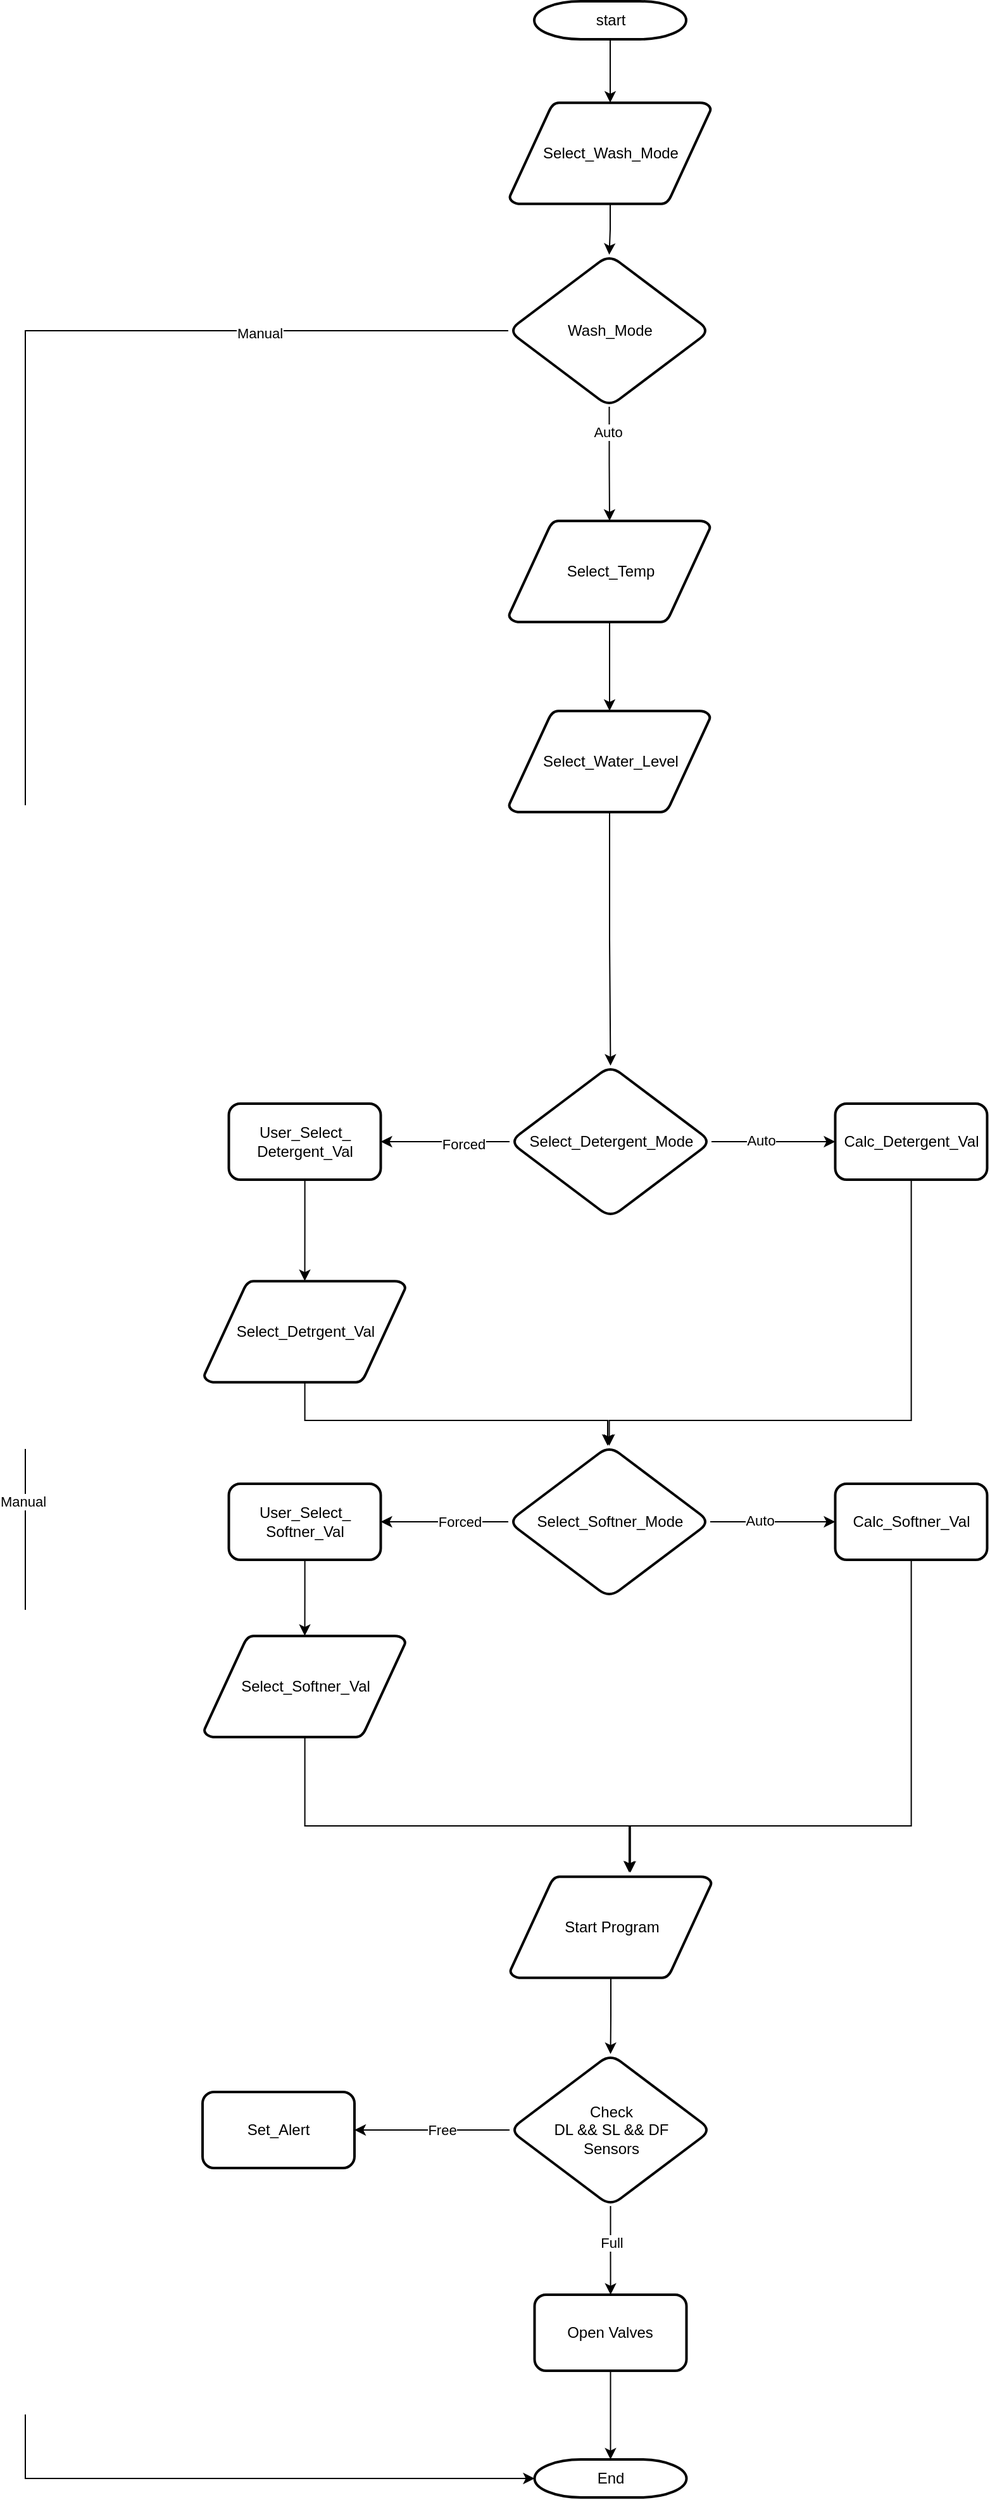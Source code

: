 <mxfile version="21.6.8" type="github" pages="4">
  <diagram id="6a731a19-8d31-9384-78a2-239565b7b9f0" name="Flow_Chart">
    <mxGraphModel dx="2118" dy="1350" grid="1" gridSize="10" guides="1" tooltips="1" connect="1" arrows="1" fold="1" page="1" pageScale="1" pageWidth="1169" pageHeight="827" background="none" math="0" shadow="0">
      <root>
        <mxCell id="0" />
        <mxCell id="1" parent="0" />
        <mxCell id="bVfaZKKpS5kE_KQOGeAX-162" value="" style="edgeStyle=orthogonalEdgeStyle;rounded=0;orthogonalLoop=1;jettySize=auto;html=1;" parent="1" source="2" target="bVfaZKKpS5kE_KQOGeAX-161" edge="1">
          <mxGeometry relative="1" as="geometry" />
        </mxCell>
        <mxCell id="2" value="start" style="shape=mxgraph.flowchart.terminator;strokeWidth=2;gradientColor=none;gradientDirection=north;fontStyle=0;html=1;" parent="1" vertex="1">
          <mxGeometry x="262" y="-80" width="120" height="30" as="geometry" />
        </mxCell>
        <mxCell id="bVfaZKKpS5kE_KQOGeAX-172" value="" style="edgeStyle=orthogonalEdgeStyle;rounded=0;orthogonalLoop=1;jettySize=auto;html=1;" parent="1" source="5" target="bVfaZKKpS5kE_KQOGeAX-55" edge="1">
          <mxGeometry relative="1" as="geometry" />
        </mxCell>
        <mxCell id="5" value="Select_Temp" style="shape=mxgraph.flowchart.data;strokeWidth=2;gradientColor=none;gradientDirection=north;fontStyle=0;html=1;" parent="1" vertex="1">
          <mxGeometry x="242" y="330" width="159" height="80" as="geometry" />
        </mxCell>
        <mxCell id="bVfaZKKpS5kE_KQOGeAX-173" value="" style="edgeStyle=orthogonalEdgeStyle;rounded=0;orthogonalLoop=1;jettySize=auto;html=1;entryX=0.5;entryY=0;entryDx=0;entryDy=0;" parent="1" source="bVfaZKKpS5kE_KQOGeAX-55" target="bVfaZKKpS5kE_KQOGeAX-69" edge="1">
          <mxGeometry relative="1" as="geometry">
            <mxPoint x="321" y="730" as="targetPoint" />
          </mxGeometry>
        </mxCell>
        <mxCell id="bVfaZKKpS5kE_KQOGeAX-55" value="Select_Water_Level" style="shape=mxgraph.flowchart.data;strokeWidth=2;gradientColor=none;gradientDirection=north;fontStyle=0;html=1;" parent="1" vertex="1">
          <mxGeometry x="242" y="480" width="159" height="80" as="geometry" />
        </mxCell>
        <mxCell id="bVfaZKKpS5kE_KQOGeAX-72" value="" style="edgeStyle=orthogonalEdgeStyle;rounded=0;orthogonalLoop=1;jettySize=auto;html=1;" parent="1" source="bVfaZKKpS5kE_KQOGeAX-69" target="bVfaZKKpS5kE_KQOGeAX-71" edge="1">
          <mxGeometry relative="1" as="geometry" />
        </mxCell>
        <mxCell id="bVfaZKKpS5kE_KQOGeAX-73" value="Auto" style="edgeLabel;html=1;align=center;verticalAlign=middle;resizable=0;points=[];" parent="bVfaZKKpS5kE_KQOGeAX-72" vertex="1" connectable="0">
          <mxGeometry x="-0.214" y="1" relative="1" as="geometry">
            <mxPoint as="offset" />
          </mxGeometry>
        </mxCell>
        <mxCell id="bVfaZKKpS5kE_KQOGeAX-75" value="" style="edgeStyle=orthogonalEdgeStyle;rounded=0;orthogonalLoop=1;jettySize=auto;html=1;" parent="1" source="bVfaZKKpS5kE_KQOGeAX-69" target="bVfaZKKpS5kE_KQOGeAX-74" edge="1">
          <mxGeometry relative="1" as="geometry" />
        </mxCell>
        <mxCell id="bVfaZKKpS5kE_KQOGeAX-76" value="Forced" style="edgeLabel;html=1;align=center;verticalAlign=middle;resizable=0;points=[];" parent="bVfaZKKpS5kE_KQOGeAX-75" vertex="1" connectable="0">
          <mxGeometry x="-0.276" y="2" relative="1" as="geometry">
            <mxPoint as="offset" />
          </mxGeometry>
        </mxCell>
        <mxCell id="bVfaZKKpS5kE_KQOGeAX-69" value="Select_Detergent_Mode" style="rhombus;whiteSpace=wrap;html=1;strokeWidth=2;gradientColor=none;gradientDirection=north;fontStyle=0;rounded=1;" parent="1" vertex="1">
          <mxGeometry x="242.5" y="760" width="159.5" height="120" as="geometry" />
        </mxCell>
        <mxCell id="bVfaZKKpS5kE_KQOGeAX-144" style="edgeStyle=orthogonalEdgeStyle;rounded=0;orthogonalLoop=1;jettySize=auto;html=1;" parent="1" source="bVfaZKKpS5kE_KQOGeAX-71" target="bVfaZKKpS5kE_KQOGeAX-142" edge="1">
          <mxGeometry relative="1" as="geometry">
            <Array as="points">
              <mxPoint x="560" y="1040" />
            </Array>
          </mxGeometry>
        </mxCell>
        <mxCell id="bVfaZKKpS5kE_KQOGeAX-71" value="Calc_Detergent_Val" style="whiteSpace=wrap;html=1;strokeWidth=2;gradientColor=none;gradientDirection=north;fontStyle=0;rounded=1;" parent="1" vertex="1">
          <mxGeometry x="499.75" y="790" width="120" height="60" as="geometry" />
        </mxCell>
        <mxCell id="bVfaZKKpS5kE_KQOGeAX-78" value="" style="edgeStyle=orthogonalEdgeStyle;rounded=0;orthogonalLoop=1;jettySize=auto;html=1;" parent="1" source="bVfaZKKpS5kE_KQOGeAX-74" edge="1">
          <mxGeometry relative="1" as="geometry">
            <mxPoint x="80.75" y="930" as="targetPoint" />
          </mxGeometry>
        </mxCell>
        <mxCell id="bVfaZKKpS5kE_KQOGeAX-74" value="User_Select_&lt;br&gt;Detergent_Val" style="whiteSpace=wrap;html=1;strokeWidth=2;gradientColor=none;gradientDirection=north;fontStyle=0;rounded=1;" parent="1" vertex="1">
          <mxGeometry x="20.75" y="790" width="120" height="60" as="geometry" />
        </mxCell>
        <mxCell id="bVfaZKKpS5kE_KQOGeAX-143" style="edgeStyle=orthogonalEdgeStyle;rounded=0;orthogonalLoop=1;jettySize=auto;html=1;entryX=0.492;entryY=0.043;entryDx=0;entryDy=0;entryPerimeter=0;" parent="1" edge="1">
          <mxGeometry relative="1" as="geometry">
            <mxPoint x="80.778" y="1004.84" as="sourcePoint" />
            <mxPoint x="319.974" y="1060.0" as="targetPoint" />
            <Array as="points">
              <mxPoint x="81" y="1040" />
              <mxPoint x="320" y="1040" />
            </Array>
          </mxGeometry>
        </mxCell>
        <mxCell id="bVfaZKKpS5kE_KQOGeAX-79" value="Select_Detrgent_Val" style="shape=mxgraph.flowchart.data;strokeWidth=2;gradientColor=none;gradientDirection=north;fontStyle=0;html=1;" parent="1" vertex="1">
          <mxGeometry x="1.25" y="930" width="159" height="80" as="geometry" />
        </mxCell>
        <mxCell id="bVfaZKKpS5kE_KQOGeAX-86" value="" style="edgeStyle=orthogonalEdgeStyle;rounded=0;orthogonalLoop=1;jettySize=auto;html=1;" parent="1" source="bVfaZKKpS5kE_KQOGeAX-84" target="bVfaZKKpS5kE_KQOGeAX-85" edge="1">
          <mxGeometry relative="1" as="geometry" />
        </mxCell>
        <mxCell id="bVfaZKKpS5kE_KQOGeAX-87" value="Free" style="edgeLabel;html=1;align=center;verticalAlign=middle;resizable=0;points=[];" parent="bVfaZKKpS5kE_KQOGeAX-86" vertex="1" connectable="0">
          <mxGeometry x="-0.123" relative="1" as="geometry">
            <mxPoint as="offset" />
          </mxGeometry>
        </mxCell>
        <mxCell id="bVfaZKKpS5kE_KQOGeAX-89" value="" style="edgeStyle=orthogonalEdgeStyle;rounded=0;orthogonalLoop=1;jettySize=auto;html=1;" parent="1" source="bVfaZKKpS5kE_KQOGeAX-84" target="bVfaZKKpS5kE_KQOGeAX-88" edge="1">
          <mxGeometry relative="1" as="geometry" />
        </mxCell>
        <mxCell id="bVfaZKKpS5kE_KQOGeAX-90" value="Full" style="edgeLabel;html=1;align=center;verticalAlign=middle;resizable=0;points=[];" parent="bVfaZKKpS5kE_KQOGeAX-89" vertex="1" connectable="0">
          <mxGeometry x="-0.185" relative="1" as="geometry">
            <mxPoint as="offset" />
          </mxGeometry>
        </mxCell>
        <mxCell id="bVfaZKKpS5kE_KQOGeAX-84" value="Check&lt;br&gt;DL &amp;amp;&amp;amp; SL &amp;amp;&amp;amp; DF&lt;br&gt;Sensors" style="rhombus;whiteSpace=wrap;html=1;strokeWidth=2;gradientColor=none;gradientDirection=north;fontStyle=0;rounded=1;" parent="1" vertex="1">
          <mxGeometry x="242.5" y="1540" width="159.5" height="120" as="geometry" />
        </mxCell>
        <mxCell id="bVfaZKKpS5kE_KQOGeAX-85" value="Set_Alert" style="whiteSpace=wrap;html=1;strokeWidth=2;gradientColor=none;gradientDirection=north;fontStyle=0;rounded=1;" parent="1" vertex="1">
          <mxGeometry y="1570" width="120" height="60" as="geometry" />
        </mxCell>
        <mxCell id="bVfaZKKpS5kE_KQOGeAX-92" value="" style="edgeStyle=orthogonalEdgeStyle;rounded=0;orthogonalLoop=1;jettySize=auto;html=1;" parent="1" source="bVfaZKKpS5kE_KQOGeAX-88" target="bVfaZKKpS5kE_KQOGeAX-91" edge="1">
          <mxGeometry relative="1" as="geometry" />
        </mxCell>
        <mxCell id="bVfaZKKpS5kE_KQOGeAX-88" value="Open Valves" style="whiteSpace=wrap;html=1;strokeWidth=2;gradientColor=none;gradientDirection=north;fontStyle=0;rounded=1;" parent="1" vertex="1">
          <mxGeometry x="262.25" y="1730" width="120" height="60" as="geometry" />
        </mxCell>
        <mxCell id="bVfaZKKpS5kE_KQOGeAX-91" value="End" style="shape=mxgraph.flowchart.terminator;strokeWidth=2;gradientColor=none;gradientDirection=north;fontStyle=0;html=1;" parent="1" vertex="1">
          <mxGeometry x="262.25" y="1860" width="120" height="30" as="geometry" />
        </mxCell>
        <mxCell id="bVfaZKKpS5kE_KQOGeAX-126" value="" style="edgeStyle=orthogonalEdgeStyle;rounded=0;orthogonalLoop=1;jettySize=auto;html=1;exitX=1;exitY=0.5;exitDx=0;exitDy=0;" parent="1" source="bVfaZKKpS5kE_KQOGeAX-142" target="bVfaZKKpS5kE_KQOGeAX-130" edge="1">
          <mxGeometry relative="1" as="geometry">
            <mxPoint x="400" y="1100" as="sourcePoint" />
            <Array as="points" />
          </mxGeometry>
        </mxCell>
        <mxCell id="bVfaZKKpS5kE_KQOGeAX-127" value="Auto" style="edgeLabel;html=1;align=center;verticalAlign=middle;resizable=0;points=[];" parent="bVfaZKKpS5kE_KQOGeAX-126" vertex="1" connectable="0">
          <mxGeometry x="-0.214" y="1" relative="1" as="geometry">
            <mxPoint as="offset" />
          </mxGeometry>
        </mxCell>
        <mxCell id="A6-FIYK8umKeaXPLoWR9-9" style="edgeStyle=orthogonalEdgeStyle;rounded=0;orthogonalLoop=1;jettySize=auto;html=1;entryX=0.591;entryY=-0.041;entryDx=0;entryDy=0;entryPerimeter=0;" edge="1" parent="1" source="bVfaZKKpS5kE_KQOGeAX-130" target="A6-FIYK8umKeaXPLoWR9-5">
          <mxGeometry relative="1" as="geometry">
            <Array as="points">
              <mxPoint x="560" y="1360" />
              <mxPoint x="337" y="1360" />
            </Array>
          </mxGeometry>
        </mxCell>
        <mxCell id="bVfaZKKpS5kE_KQOGeAX-130" value="Calc_Softner_Val" style="whiteSpace=wrap;html=1;strokeWidth=2;gradientColor=none;gradientDirection=north;fontStyle=0;rounded=1;" parent="1" vertex="1">
          <mxGeometry x="499.75" y="1090" width="120" height="60" as="geometry" />
        </mxCell>
        <mxCell id="bVfaZKKpS5kE_KQOGeAX-131" value="" style="edgeStyle=orthogonalEdgeStyle;rounded=0;orthogonalLoop=1;jettySize=auto;html=1;" parent="1" source="bVfaZKKpS5kE_KQOGeAX-132" edge="1">
          <mxGeometry relative="1" as="geometry">
            <mxPoint x="80.75" y="1210" as="targetPoint" />
          </mxGeometry>
        </mxCell>
        <mxCell id="bVfaZKKpS5kE_KQOGeAX-132" value="User_Select_&lt;br&gt;Softner_Val" style="whiteSpace=wrap;html=1;strokeWidth=2;gradientColor=none;gradientDirection=north;fontStyle=0;rounded=1;" parent="1" vertex="1">
          <mxGeometry x="20.75" y="1090" width="120" height="60" as="geometry" />
        </mxCell>
        <mxCell id="A6-FIYK8umKeaXPLoWR9-8" style="edgeStyle=orthogonalEdgeStyle;rounded=0;orthogonalLoop=1;jettySize=auto;html=1;entryX=0.597;entryY=-0.039;entryDx=0;entryDy=0;entryPerimeter=0;" edge="1" parent="1" source="bVfaZKKpS5kE_KQOGeAX-133" target="A6-FIYK8umKeaXPLoWR9-5">
          <mxGeometry relative="1" as="geometry">
            <Array as="points">
              <mxPoint x="81" y="1360" />
              <mxPoint x="338" y="1360" />
            </Array>
          </mxGeometry>
        </mxCell>
        <mxCell id="bVfaZKKpS5kE_KQOGeAX-133" value="Select_Softner_Val" style="shape=mxgraph.flowchart.data;strokeWidth=2;gradientColor=none;gradientDirection=north;fontStyle=0;html=1;" parent="1" vertex="1">
          <mxGeometry x="1.25" y="1210" width="159" height="80" as="geometry" />
        </mxCell>
        <mxCell id="bVfaZKKpS5kE_KQOGeAX-145" value="" style="edgeStyle=orthogonalEdgeStyle;rounded=0;orthogonalLoop=1;jettySize=auto;html=1;" parent="1" source="bVfaZKKpS5kE_KQOGeAX-142" target="bVfaZKKpS5kE_KQOGeAX-132" edge="1">
          <mxGeometry relative="1" as="geometry" />
        </mxCell>
        <mxCell id="bVfaZKKpS5kE_KQOGeAX-146" value="Forced" style="edgeLabel;html=1;align=center;verticalAlign=middle;resizable=0;points=[];" parent="bVfaZKKpS5kE_KQOGeAX-145" vertex="1" connectable="0">
          <mxGeometry x="-0.232" relative="1" as="geometry">
            <mxPoint as="offset" />
          </mxGeometry>
        </mxCell>
        <mxCell id="bVfaZKKpS5kE_KQOGeAX-142" value="Select_Softner_Mode" style="rhombus;whiteSpace=wrap;html=1;strokeWidth=2;gradientColor=none;gradientDirection=north;fontStyle=0;rounded=1;" parent="1" vertex="1">
          <mxGeometry x="241.5" y="1060" width="159.5" height="120" as="geometry" />
        </mxCell>
        <mxCell id="bVfaZKKpS5kE_KQOGeAX-164" style="edgeStyle=orthogonalEdgeStyle;rounded=0;orthogonalLoop=1;jettySize=auto;html=1;entryX=0;entryY=0.5;entryDx=0;entryDy=0;entryPerimeter=0;" parent="1" source="bVfaZKKpS5kE_KQOGeAX-160" target="bVfaZKKpS5kE_KQOGeAX-91" edge="1">
          <mxGeometry relative="1" as="geometry">
            <Array as="points">
              <mxPoint x="-140" y="180" />
              <mxPoint x="-140" y="1875" />
            </Array>
          </mxGeometry>
        </mxCell>
        <mxCell id="bVfaZKKpS5kE_KQOGeAX-165" value="Manual" style="edgeLabel;html=1;align=center;verticalAlign=middle;resizable=0;points=[];" parent="bVfaZKKpS5kE_KQOGeAX-164" vertex="1" connectable="0">
          <mxGeometry x="-0.842" y="2" relative="1" as="geometry">
            <mxPoint x="-1" as="offset" />
          </mxGeometry>
        </mxCell>
        <mxCell id="bVfaZKKpS5kE_KQOGeAX-169" value="Manual" style="edgeLabel;html=1;align=center;verticalAlign=middle;resizable=0;points=[];" parent="bVfaZKKpS5kE_KQOGeAX-164" vertex="1" connectable="0">
          <mxGeometry x="0.053" y="-2" relative="1" as="geometry">
            <mxPoint as="offset" />
          </mxGeometry>
        </mxCell>
        <mxCell id="bVfaZKKpS5kE_KQOGeAX-170" value="" style="edgeStyle=orthogonalEdgeStyle;rounded=0;orthogonalLoop=1;jettySize=auto;html=1;" parent="1" source="bVfaZKKpS5kE_KQOGeAX-160" target="5" edge="1">
          <mxGeometry relative="1" as="geometry" />
        </mxCell>
        <mxCell id="bVfaZKKpS5kE_KQOGeAX-171" value="Auto" style="edgeLabel;html=1;align=center;verticalAlign=middle;resizable=0;points=[];" parent="bVfaZKKpS5kE_KQOGeAX-170" vertex="1" connectable="0">
          <mxGeometry x="-0.552" y="-2" relative="1" as="geometry">
            <mxPoint as="offset" />
          </mxGeometry>
        </mxCell>
        <mxCell id="bVfaZKKpS5kE_KQOGeAX-160" value="Wash_Mode" style="rhombus;whiteSpace=wrap;html=1;strokeWidth=2;gradientColor=none;gradientDirection=north;fontStyle=0;rounded=1;" parent="1" vertex="1">
          <mxGeometry x="241.5" y="120" width="159.5" height="120" as="geometry" />
        </mxCell>
        <mxCell id="bVfaZKKpS5kE_KQOGeAX-163" value="" style="edgeStyle=orthogonalEdgeStyle;rounded=0;orthogonalLoop=1;jettySize=auto;html=1;" parent="1" source="bVfaZKKpS5kE_KQOGeAX-161" target="bVfaZKKpS5kE_KQOGeAX-160" edge="1">
          <mxGeometry relative="1" as="geometry" />
        </mxCell>
        <mxCell id="bVfaZKKpS5kE_KQOGeAX-161" value="Select_Wash_Mode" style="shape=mxgraph.flowchart.data;strokeWidth=2;gradientColor=none;gradientDirection=north;fontStyle=0;html=1;" parent="1" vertex="1">
          <mxGeometry x="242.5" width="159" height="80" as="geometry" />
        </mxCell>
        <mxCell id="A6-FIYK8umKeaXPLoWR9-6" value="" style="edgeStyle=orthogonalEdgeStyle;rounded=0;orthogonalLoop=1;jettySize=auto;html=1;" edge="1" parent="1" source="A6-FIYK8umKeaXPLoWR9-5" target="bVfaZKKpS5kE_KQOGeAX-84">
          <mxGeometry relative="1" as="geometry" />
        </mxCell>
        <mxCell id="A6-FIYK8umKeaXPLoWR9-5" value="Start Program" style="shape=mxgraph.flowchart.data;strokeWidth=2;gradientColor=none;gradientDirection=north;fontStyle=0;html=1;" vertex="1" parent="1">
          <mxGeometry x="243" y="1400" width="159" height="80" as="geometry" />
        </mxCell>
      </root>
    </mxGraphModel>
  </diagram>
  <diagram id="5X0bbEZTyEA02BJ1dsUY" name="Sequence_Diagram">
    <mxGraphModel dx="996" dy="549" grid="1" gridSize="10" guides="1" tooltips="1" connect="1" arrows="1" fold="1" page="1" pageScale="1" pageWidth="850" pageHeight="1100" math="0" shadow="0">
      <root>
        <mxCell id="0" />
        <mxCell id="1" parent="0" />
      </root>
    </mxGraphModel>
  </diagram>
  <diagram id="FBZwtuimFurRkxS-zMVU" name="Context_Diagram">
    <mxGraphModel dx="996" dy="549" grid="1" gridSize="10" guides="1" tooltips="1" connect="1" arrows="1" fold="1" page="1" pageScale="1" pageWidth="850" pageHeight="1100" math="0" shadow="0">
      <root>
        <mxCell id="0" />
        <mxCell id="1" parent="0" />
      </root>
    </mxGraphModel>
  </diagram>
  <diagram id="uGU-4VdOGd2vMpLkS1f2" name="Block_Diagram">
    <mxGraphModel dx="996" dy="549" grid="1" gridSize="10" guides="1" tooltips="1" connect="1" arrows="1" fold="1" page="1" pageScale="1" pageWidth="850" pageHeight="1100" math="0" shadow="0">
      <root>
        <mxCell id="0" />
        <mxCell id="1" parent="0" />
      </root>
    </mxGraphModel>
  </diagram>
</mxfile>
